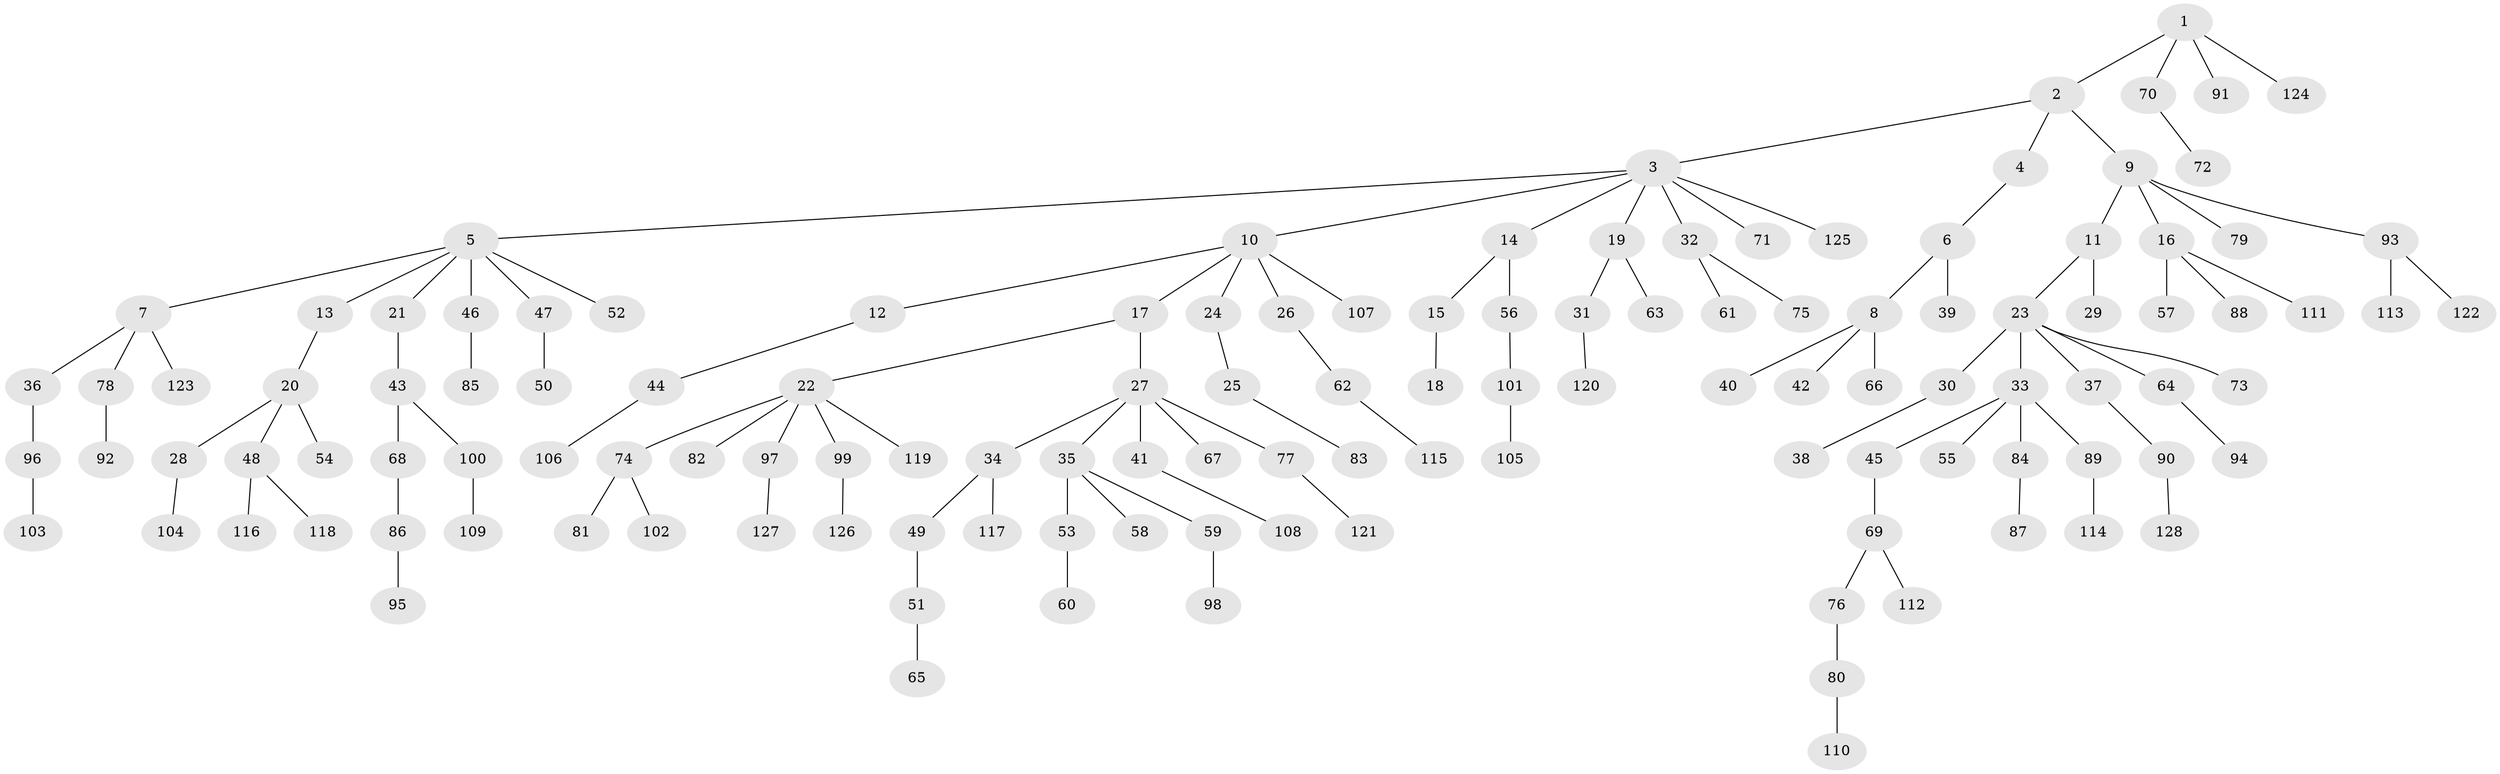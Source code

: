 // coarse degree distribution, {3: 0.13186813186813187, 10: 0.01098901098901099, 2: 0.18681318681318682, 7: 0.01098901098901099, 6: 0.03296703296703297, 4: 0.02197802197802198, 1: 0.5714285714285714, 5: 0.03296703296703297}
// Generated by graph-tools (version 1.1) at 2025/52/02/27/25 19:52:12]
// undirected, 128 vertices, 127 edges
graph export_dot {
graph [start="1"]
  node [color=gray90,style=filled];
  1;
  2;
  3;
  4;
  5;
  6;
  7;
  8;
  9;
  10;
  11;
  12;
  13;
  14;
  15;
  16;
  17;
  18;
  19;
  20;
  21;
  22;
  23;
  24;
  25;
  26;
  27;
  28;
  29;
  30;
  31;
  32;
  33;
  34;
  35;
  36;
  37;
  38;
  39;
  40;
  41;
  42;
  43;
  44;
  45;
  46;
  47;
  48;
  49;
  50;
  51;
  52;
  53;
  54;
  55;
  56;
  57;
  58;
  59;
  60;
  61;
  62;
  63;
  64;
  65;
  66;
  67;
  68;
  69;
  70;
  71;
  72;
  73;
  74;
  75;
  76;
  77;
  78;
  79;
  80;
  81;
  82;
  83;
  84;
  85;
  86;
  87;
  88;
  89;
  90;
  91;
  92;
  93;
  94;
  95;
  96;
  97;
  98;
  99;
  100;
  101;
  102;
  103;
  104;
  105;
  106;
  107;
  108;
  109;
  110;
  111;
  112;
  113;
  114;
  115;
  116;
  117;
  118;
  119;
  120;
  121;
  122;
  123;
  124;
  125;
  126;
  127;
  128;
  1 -- 2;
  1 -- 70;
  1 -- 91;
  1 -- 124;
  2 -- 3;
  2 -- 4;
  2 -- 9;
  3 -- 5;
  3 -- 10;
  3 -- 14;
  3 -- 19;
  3 -- 32;
  3 -- 71;
  3 -- 125;
  4 -- 6;
  5 -- 7;
  5 -- 13;
  5 -- 21;
  5 -- 46;
  5 -- 47;
  5 -- 52;
  6 -- 8;
  6 -- 39;
  7 -- 36;
  7 -- 78;
  7 -- 123;
  8 -- 40;
  8 -- 42;
  8 -- 66;
  9 -- 11;
  9 -- 16;
  9 -- 79;
  9 -- 93;
  10 -- 12;
  10 -- 17;
  10 -- 24;
  10 -- 26;
  10 -- 107;
  11 -- 23;
  11 -- 29;
  12 -- 44;
  13 -- 20;
  14 -- 15;
  14 -- 56;
  15 -- 18;
  16 -- 57;
  16 -- 88;
  16 -- 111;
  17 -- 22;
  17 -- 27;
  19 -- 31;
  19 -- 63;
  20 -- 28;
  20 -- 48;
  20 -- 54;
  21 -- 43;
  22 -- 74;
  22 -- 82;
  22 -- 97;
  22 -- 99;
  22 -- 119;
  23 -- 30;
  23 -- 33;
  23 -- 37;
  23 -- 64;
  23 -- 73;
  24 -- 25;
  25 -- 83;
  26 -- 62;
  27 -- 34;
  27 -- 35;
  27 -- 41;
  27 -- 67;
  27 -- 77;
  28 -- 104;
  30 -- 38;
  31 -- 120;
  32 -- 61;
  32 -- 75;
  33 -- 45;
  33 -- 55;
  33 -- 84;
  33 -- 89;
  34 -- 49;
  34 -- 117;
  35 -- 53;
  35 -- 58;
  35 -- 59;
  36 -- 96;
  37 -- 90;
  41 -- 108;
  43 -- 68;
  43 -- 100;
  44 -- 106;
  45 -- 69;
  46 -- 85;
  47 -- 50;
  48 -- 116;
  48 -- 118;
  49 -- 51;
  51 -- 65;
  53 -- 60;
  56 -- 101;
  59 -- 98;
  62 -- 115;
  64 -- 94;
  68 -- 86;
  69 -- 76;
  69 -- 112;
  70 -- 72;
  74 -- 81;
  74 -- 102;
  76 -- 80;
  77 -- 121;
  78 -- 92;
  80 -- 110;
  84 -- 87;
  86 -- 95;
  89 -- 114;
  90 -- 128;
  93 -- 113;
  93 -- 122;
  96 -- 103;
  97 -- 127;
  99 -- 126;
  100 -- 109;
  101 -- 105;
}
